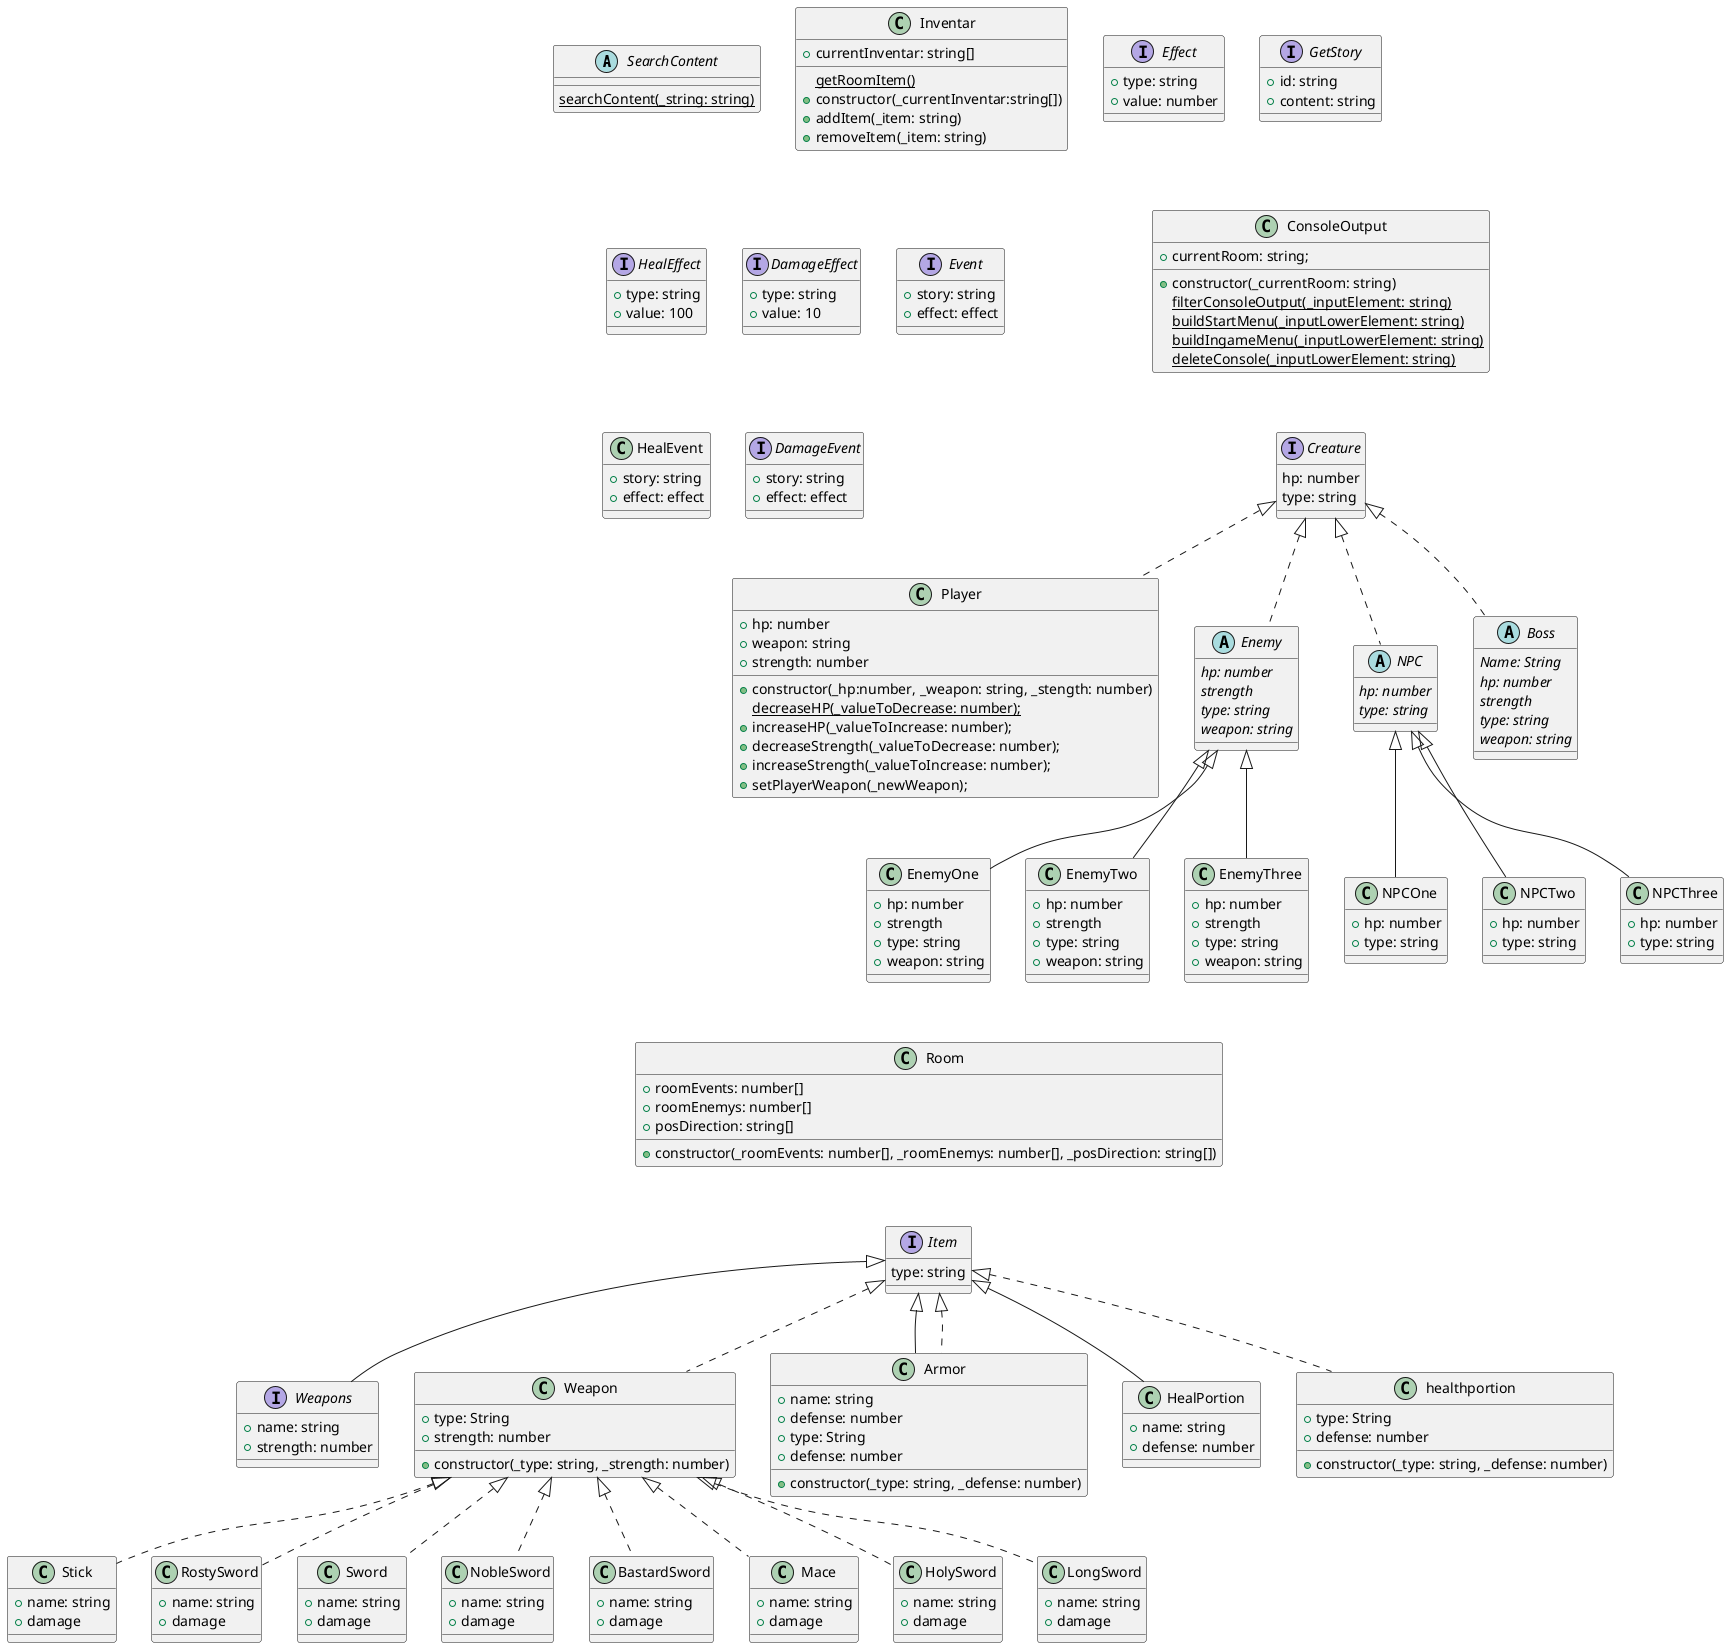 @startuml Textadventure

abstract class SearchContent {
  {static}searchContent(_string: string)
}

abstract class Inventar {
  {static} getRoomItem()
}

interface Weapons extends Item {
  + name: string
  + strength: number
}

class Stick implements Weapon {
  + name: string
  + damage
}
class RostySword implements Weapon {
  + name: string
  + damage
}
class Sword implements Weapon {
  + name: string
  + damage
}
class NobleSword implements Weapon {
  + name: string
  + damage
}
class BastardSword implements Weapon {
  + name: string
  + damage
}
class Mace implements Weapon {
  + name: string
  + damage
}
class HolySword implements Weapon {
  + name: string
  + damage
}
class LongSword implements Weapon {
  + name: string
  + damage
}

interface Armor extends Item {
  + name: string
  + defense: number
}

class HealPortion extends Item {
  + name: string
  + defense: number
}

class Inventar {
  + currentInventar: string[]
  + constructor(_currentInventar:string[])
  + addItem(_item: string)
  + removeItem(_item: string)
}

class ConsoleOutput {
  + currentRoom: string;
  + constructor(_currentRoom: string)
  {static} filterConsoleOutput(_inputElement: string)
  {static} buildStartMenu(_inputLowerElement: string)
  {static} buildIngameMenu(_inputLowerElement: string)
  {static} deleteConsole(_inputLowerElement: string)
}

class Room {
 + roomEvents: number[]
 + roomEnemys: number[]
 + posDirection: string[]
 + constructor(_roomEvents: number[], _roomEnemys: number[], _posDirection: string[])
}

interface Effect {
  + type: string
  + value: number
}

interface HealEffect {
  + type: string
  + value: 100
}

interface DamageEffect {
  + type: string
  + value: 10
}

interface Event {
  + story: string
  + effect: effect
}

class HealEvent {
  + story: string
  + effect: effect
}

interface DamageEvent {
  + story: string
  + effect: effect
}

interface GetStory {
  + id: string
  + content: string
}

interface Creature {
  hp: number
  type: string
}

class Player implements Creature {
  + hp: number
  + weapon: string
  + strength: number
  + constructor(_hp:number, _weapon: string, _stength: number)
  {static} decreaseHP(_valueToDecrease: number);
  + increaseHP(_valueToIncrease: number);
  + decreaseStrength(_valueToDecrease: number);
  + increaseStrength(_valueToIncrease: number);
  + setPlayerWeapon(_newWeapon);
}

abstract Enemy implements Creature {
  {abstract} hp: number
  {abstract} strength
  {abstract} type: string
  {abstract} weapon: string
}

class EnemyOne extends Enemy {
  + hp: number
  + strength
  + type: string
  + weapon: string
}
class EnemyTwo extends Enemy {
  + hp: number
  + strength
  + type: string
  + weapon: string
}

class EnemyThree extends Enemy {
  + hp: number
  + strength
  + type: string
  + weapon: string
}

abstract NPC implements Creature {
  {abstract} hp: number
  {abstract} type: string
}

class NPCOne extends NPC {
  + hp: number
  + type: string
}

class NPCTwo extends NPC {
  + hp: number
  + type: string
}

class NPCThree extends NPC {
  + hp: number
  + type: string
}

abstract Boss implements Creature {
  {abstract} Name: String
  {abstract} hp: number
  {abstract} strength
  {abstract} type: string
  {abstract} weapon: string
}

interface Item {
  type: string
}

class Weapon implements Item {
  + type: String
  + strength: number
  + constructor(_type: string, _strength: number)
}

class Armor implements Item {
  + type: String
  + defense: number
  + constructor(_type: string, _defense: number)
}

class healthportion implements Item {
  + type: String
  + defense: number
  + constructor(_type: string, _defense: number)
}
  GetStory -[hidden]->  ConsoleOutput
  ConsoleOutput -[hidden]-> Creature
  EnemyOne -[hidden]-> Room
  Room -[hidden]-> Item


@enduml

